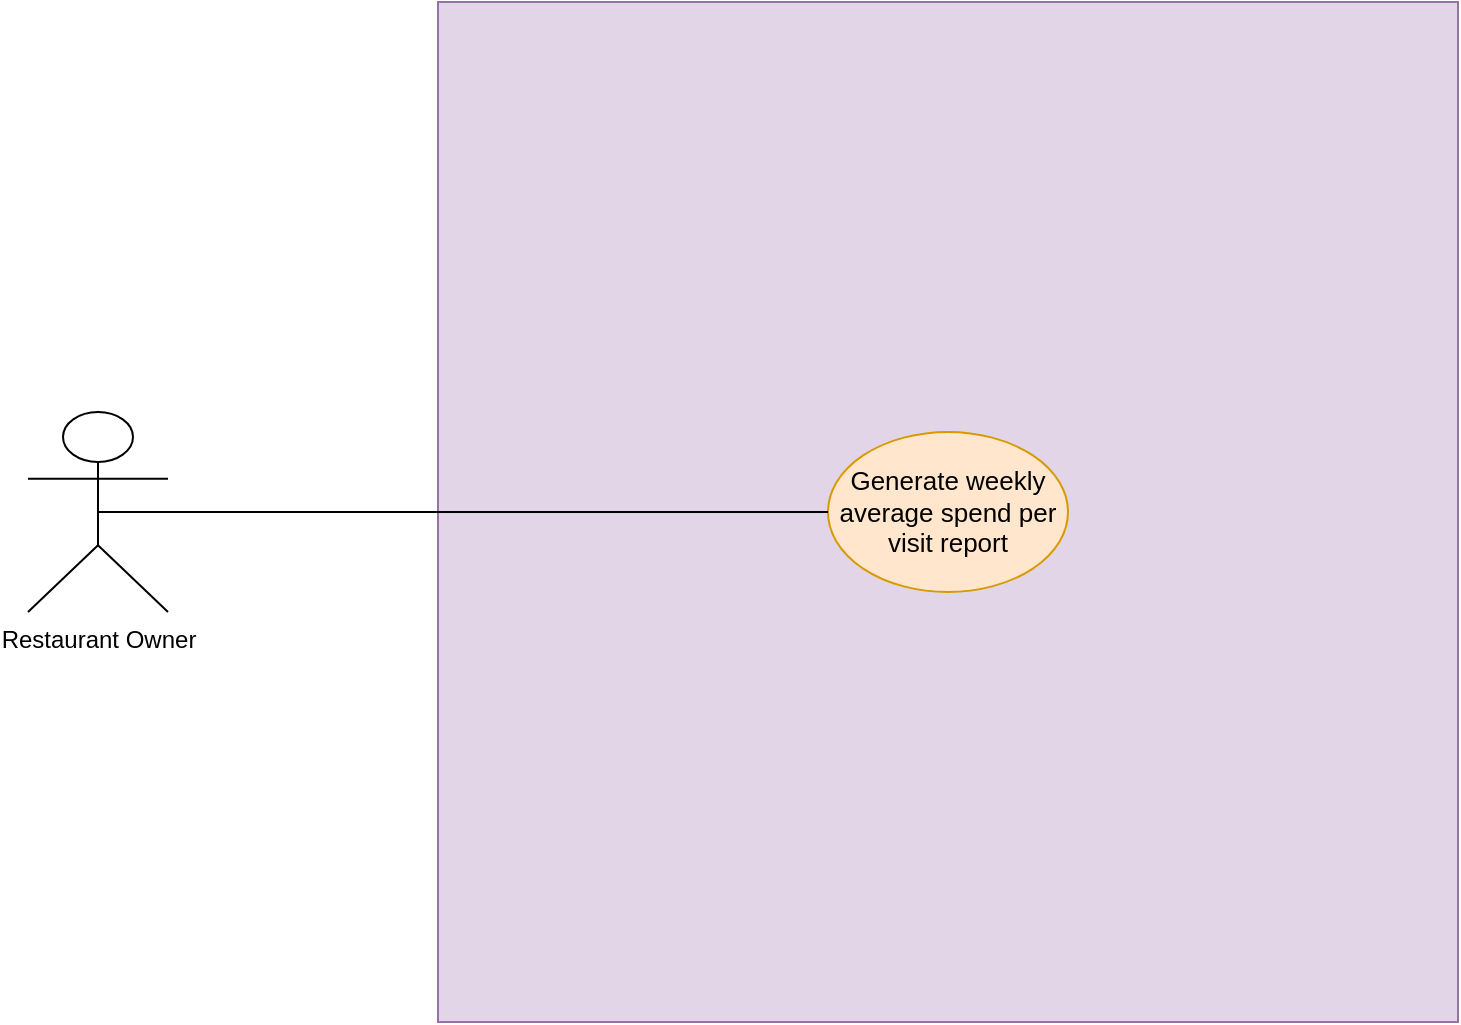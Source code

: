 <mxfile version="18.0.6" type="device"><diagram id="kg1rYYwzPfy4I76olRBd" name="Customer Use Case"><mxGraphModel dx="1278" dy="641" grid="1" gridSize="10" guides="1" tooltips="1" connect="1" arrows="1" fold="1" page="1" pageScale="1" pageWidth="850" pageHeight="1100" math="0" shadow="0"><root><mxCell id="0"/><mxCell id="1" parent="0"/><mxCell id="pTzHUSHq5x_WE2IULTZU-1" value="Restaurant Owner" style="shape=umlActor;verticalLabelPosition=bottom;verticalAlign=top;html=1;outlineConnect=0;align=center;" parent="1" vertex="1"><mxGeometry x="90" y="250" width="70" height="100" as="geometry"/></mxCell><mxCell id="pTzHUSHq5x_WE2IULTZU-3" value="" style="whiteSpace=wrap;html=1;aspect=fixed;fillColor=#e1d5e7;strokeColor=#9673a6;" parent="1" vertex="1"><mxGeometry x="295" y="45" width="510" height="510" as="geometry"/></mxCell><mxCell id="pTzHUSHq5x_WE2IULTZU-9" value="&lt;font style=&quot;font-size: 13px;&quot;&gt;Generate weekly average spend per visit report&lt;/font&gt;" style="ellipse;whiteSpace=wrap;html=1;fillColor=#ffe6cc;strokeColor=#d79b00;" parent="1" vertex="1"><mxGeometry x="490" y="260" width="120" height="80" as="geometry"/></mxCell><mxCell id="pTzHUSHq5x_WE2IULTZU-15" value="" style="endArrow=none;html=1;rounded=0;fontSize=15;entryX=0;entryY=0.5;entryDx=0;entryDy=0;exitX=0.5;exitY=0.5;exitDx=0;exitDy=0;exitPerimeter=0;" parent="1" source="pTzHUSHq5x_WE2IULTZU-1" target="pTzHUSHq5x_WE2IULTZU-9" edge="1"><mxGeometry width="50" height="50" relative="1" as="geometry"><mxPoint x="158.43" y="338.8" as="sourcePoint"/><mxPoint x="537.574" y="168.284" as="targetPoint"/></mxGeometry></mxCell></root></mxGraphModel></diagram></mxfile>